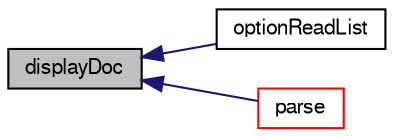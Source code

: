 digraph "displayDoc"
{
  bgcolor="transparent";
  edge [fontname="FreeSans",fontsize="10",labelfontname="FreeSans",labelfontsize="10"];
  node [fontname="FreeSans",fontsize="10",shape=record];
  rankdir="LR";
  Node2922 [label="displayDoc",height=0.2,width=0.4,color="black", fillcolor="grey75", style="filled", fontcolor="black"];
  Node2922 -> Node2923 [dir="back",color="midnightblue",fontsize="10",style="solid",fontname="FreeSans"];
  Node2923 [label="optionReadList",height=0.2,width=0.4,color="black",URL="$a26662.html#a95822c10f836f8defd7564c15a591602",tooltip="Read a List of values from the named option. "];
  Node2922 -> Node2924 [dir="back",color="midnightblue",fontsize="10",style="solid",fontname="FreeSans"];
  Node2924 [label="parse",height=0.2,width=0.4,color="red",URL="$a26662.html#a00aad68f835a5c0bcb8920505bb0bd10",tooltip="Parse. "];
}
